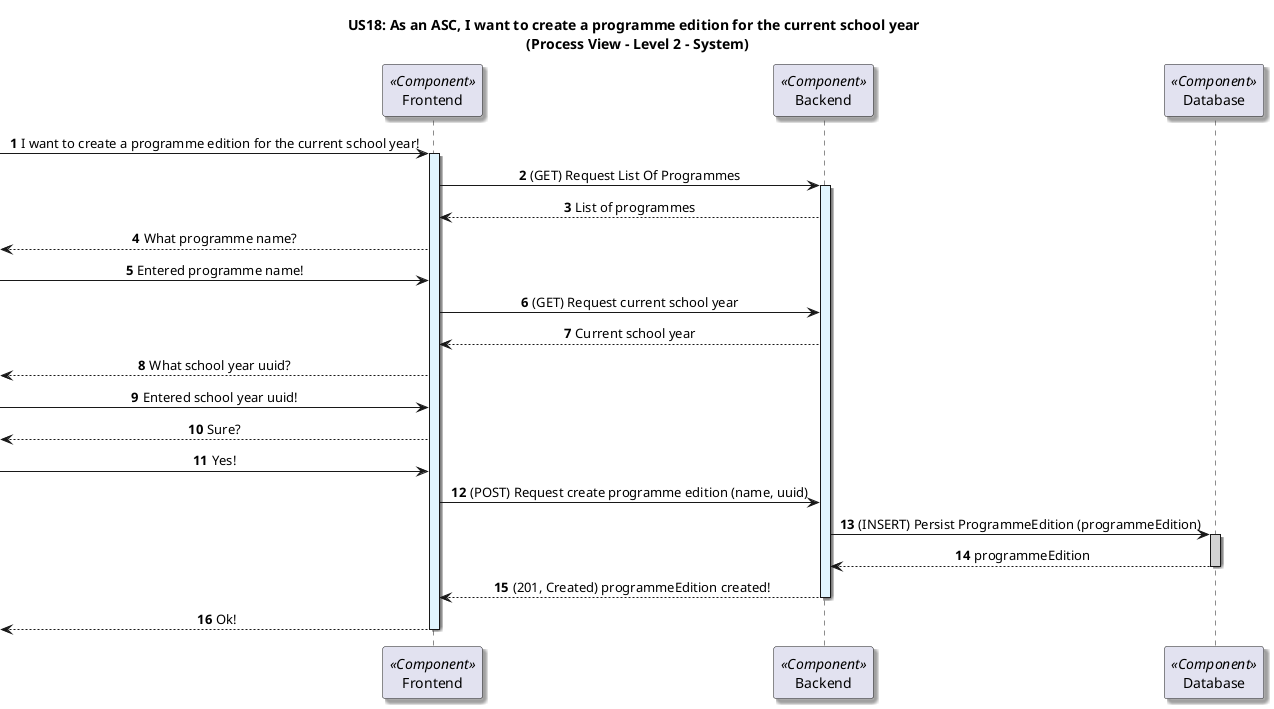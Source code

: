 @startuml

title US18: As an ASC, I want to create a programme edition for the current school year \n (Process View - Level 2 - System)

skinparam componentStyle component
skinparam defaultTextAlignment center
skinparam shadowing true

autonumber

participant "Frontend" as frontend <<Component>>
participant "Backend" as backend <<Component>>
participant "Database" as DB <<Component>>

 -> frontend: I want to create a programme edition for the current school year!
activate frontend #E1F5FE

frontend -> backend: (GET) Request List Of Programmes
activate backend #E1F5FE
backend --> frontend: List of programmes


<-- frontend: What programme name?

 -> frontend: Entered programme name!


frontend -> backend: (GET) Request current school year
backend --> frontend: Current school year
<-- frontend: What school year uuid?

 -> frontend: Entered school year uuid!

<-- frontend: Sure?

 -> frontend: Yes!

frontend -> backend: (POST) Request create programme edition (name, uuid)

backend -> DB: (INSERT) Persist ProgrammeEdition (programmeEdition)
activate DB #LightGray
DB --> backend: programmeEdition
deactivate DB

backend --> frontend: (201, Created) programmeEdition created!
deactivate backend

 <-- frontend: Ok!
deactivate frontend

@enduml
